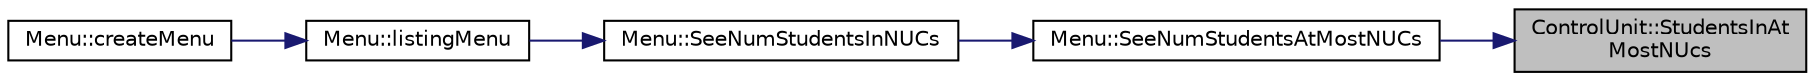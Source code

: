 digraph "ControlUnit::StudentsInAtMostNUcs"
{
 // LATEX_PDF_SIZE
  edge [fontname="Helvetica",fontsize="10",labelfontname="Helvetica",labelfontsize="10"];
  node [fontname="Helvetica",fontsize="10",shape=record];
  rankdir="RL";
  Node1 [label="ControlUnit::StudentsInAt\lMostNUcs",height=0.2,width=0.4,color="black", fillcolor="grey75", style="filled", fontcolor="black",tooltip="Displays the students enrolled in at most N courses."];
  Node1 -> Node2 [dir="back",color="midnightblue",fontsize="10",style="solid"];
  Node2 [label="Menu::SeeNumStudentsAtMostNUCs",height=0.2,width=0.4,color="black", fillcolor="white", style="filled",URL="$class_menu.html#ac0da908a0e0bccb055f9682288861faf",tooltip="Displays the student enrolled in at most N courses."];
  Node2 -> Node3 [dir="back",color="midnightblue",fontsize="10",style="solid"];
  Node3 [label="Menu::SeeNumStudentsInNUCs",height=0.2,width=0.4,color="black", fillcolor="white", style="filled",URL="$class_menu.html#ae7b81eec228f8d81e8a84477e34b8fe8",tooltip="Enters the submenu for listing the students in courses."];
  Node3 -> Node4 [dir="back",color="midnightblue",fontsize="10",style="solid"];
  Node4 [label="Menu::listingMenu",height=0.2,width=0.4,color="black", fillcolor="white", style="filled",URL="$class_menu.html#af1ba39157732b6b1015cfe7b5a5c3353",tooltip="Enters the listing menu, which allows the user to list students, see schedules etc."];
  Node4 -> Node5 [dir="back",color="midnightblue",fontsize="10",style="solid"];
  Node5 [label="Menu::createMenu",height=0.2,width=0.4,color="black", fillcolor="white", style="filled",URL="$class_menu.html#a4cf70fb5ce8bc6bfcad587d74ff644d4",tooltip="Creates the menu."];
}
